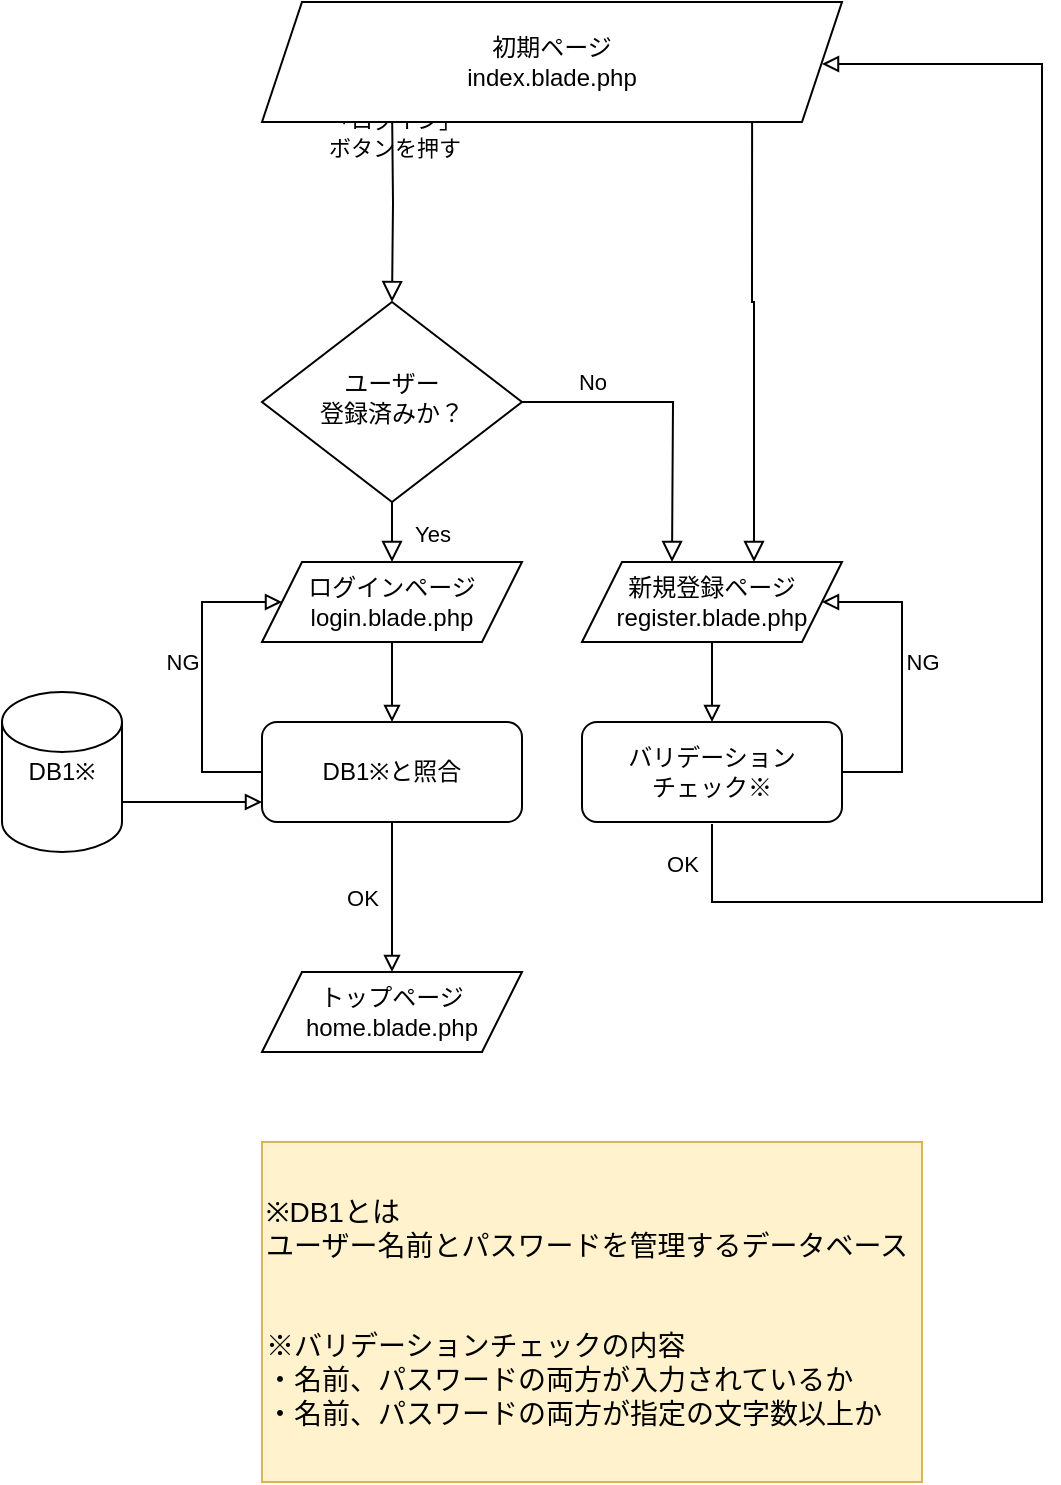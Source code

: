<mxfile version="13.6.2" type="github">
  <diagram id="C5RBs43oDa-KdzZeNtuy" name="Page-1">
    <mxGraphModel dx="622" dy="666" grid="1" gridSize="10" guides="1" tooltips="1" connect="1" arrows="1" fold="1" page="1" pageScale="1" pageWidth="827" pageHeight="1169" math="0" shadow="0">
      <root>
        <mxCell id="WIyWlLk6GJQsqaUBKTNV-0" />
        <mxCell id="WIyWlLk6GJQsqaUBKTNV-1" parent="WIyWlLk6GJQsqaUBKTNV-0" />
        <mxCell id="WIyWlLk6GJQsqaUBKTNV-2" value="「ログイン」&lt;br&gt;ボタンを押す" style="rounded=0;html=1;jettySize=auto;orthogonalLoop=1;fontSize=11;endArrow=block;endFill=0;endSize=8;strokeWidth=1;shadow=0;labelBackgroundColor=none;edgeStyle=orthogonalEdgeStyle;" parent="WIyWlLk6GJQsqaUBKTNV-1" target="WIyWlLk6GJQsqaUBKTNV-6" edge="1">
          <mxGeometry y="-35" relative="1" as="geometry">
            <mxPoint x="235" y="130" as="sourcePoint" />
            <mxPoint as="offset" />
          </mxGeometry>
        </mxCell>
        <mxCell id="WIyWlLk6GJQsqaUBKTNV-4" value="Yes" style="rounded=0;html=1;jettySize=auto;orthogonalLoop=1;fontSize=11;endArrow=block;endFill=0;endSize=8;strokeWidth=1;shadow=0;labelBackgroundColor=none;edgeStyle=orthogonalEdgeStyle;" parent="WIyWlLk6GJQsqaUBKTNV-1" source="WIyWlLk6GJQsqaUBKTNV-6" edge="1">
          <mxGeometry y="20" relative="1" as="geometry">
            <mxPoint as="offset" />
            <mxPoint x="235" y="360" as="targetPoint" />
          </mxGeometry>
        </mxCell>
        <mxCell id="WIyWlLk6GJQsqaUBKTNV-5" value="No" style="edgeStyle=orthogonalEdgeStyle;rounded=0;html=1;jettySize=auto;orthogonalLoop=1;fontSize=11;endArrow=block;endFill=0;endSize=8;strokeWidth=1;shadow=0;labelBackgroundColor=none;" parent="WIyWlLk6GJQsqaUBKTNV-1" source="WIyWlLk6GJQsqaUBKTNV-6" edge="1">
          <mxGeometry x="-0.548" y="10" relative="1" as="geometry">
            <mxPoint as="offset" />
            <mxPoint x="375" y="360" as="targetPoint" />
          </mxGeometry>
        </mxCell>
        <mxCell id="WIyWlLk6GJQsqaUBKTNV-6" value="ユーザー&lt;br&gt;登録済みか？" style="rhombus;whiteSpace=wrap;html=1;shadow=0;fontFamily=Helvetica;fontSize=12;align=center;strokeWidth=1;spacing=6;spacingTop=-4;" parent="WIyWlLk6GJQsqaUBKTNV-1" vertex="1">
          <mxGeometry x="170" y="230" width="130" height="100" as="geometry" />
        </mxCell>
        <mxCell id="3_x2MFgSif2VCrNl19pF-1" value="「新規登録」&lt;br&gt;ボタンを押す" style="rounded=0;html=1;jettySize=auto;orthogonalLoop=1;fontSize=11;endArrow=block;endFill=0;endSize=8;strokeWidth=1;shadow=0;labelBackgroundColor=none;edgeStyle=orthogonalEdgeStyle;exitX=0.845;exitY=1;exitDx=0;exitDy=0;exitPerimeter=0;" edge="1" parent="WIyWlLk6GJQsqaUBKTNV-1" source="3_x2MFgSif2VCrNl19pF-3">
          <mxGeometry x="-0.182" y="67" relative="1" as="geometry">
            <mxPoint x="375.12" y="150" as="sourcePoint" />
            <mxPoint x="416" y="360" as="targetPoint" />
            <Array as="points">
              <mxPoint x="416" y="230" />
            </Array>
            <mxPoint x="-22" y="-50" as="offset" />
          </mxGeometry>
        </mxCell>
        <mxCell id="3_x2MFgSif2VCrNl19pF-3" value="初期ページ&lt;br&gt;index.blade.php" style="shape=parallelogram;perimeter=parallelogramPerimeter;whiteSpace=wrap;html=1;fixedSize=1;" vertex="1" parent="WIyWlLk6GJQsqaUBKTNV-1">
          <mxGeometry x="170" y="80" width="290" height="60" as="geometry" />
        </mxCell>
        <mxCell id="3_x2MFgSif2VCrNl19pF-4" value="ログインページ&lt;br&gt;login.blade.php" style="shape=parallelogram;perimeter=parallelogramPerimeter;whiteSpace=wrap;html=1;fixedSize=1;" vertex="1" parent="WIyWlLk6GJQsqaUBKTNV-1">
          <mxGeometry x="170" y="360" width="130" height="40" as="geometry" />
        </mxCell>
        <mxCell id="3_x2MFgSif2VCrNl19pF-5" value="新規登録ページ&lt;br&gt;register.blade.php" style="shape=parallelogram;perimeter=parallelogramPerimeter;whiteSpace=wrap;html=1;fixedSize=1;" vertex="1" parent="WIyWlLk6GJQsqaUBKTNV-1">
          <mxGeometry x="330" y="360" width="130" height="40" as="geometry" />
        </mxCell>
        <mxCell id="3_x2MFgSif2VCrNl19pF-14" value="NG" style="edgeStyle=orthogonalEdgeStyle;rounded=0;orthogonalLoop=1;jettySize=auto;html=1;exitX=0;exitY=0.5;exitDx=0;exitDy=0;endArrow=block;endFill=0;entryX=0;entryY=0.5;entryDx=0;entryDy=0;" edge="1" parent="WIyWlLk6GJQsqaUBKTNV-1" source="3_x2MFgSif2VCrNl19pF-6" target="3_x2MFgSif2VCrNl19pF-4">
          <mxGeometry x="0.097" y="10" relative="1" as="geometry">
            <mxPoint x="140" y="370" as="targetPoint" />
            <Array as="points">
              <mxPoint x="140" y="465" />
              <mxPoint x="140" y="380" />
            </Array>
            <mxPoint as="offset" />
          </mxGeometry>
        </mxCell>
        <mxCell id="3_x2MFgSif2VCrNl19pF-6" value="DB1※と照合" style="rounded=1;whiteSpace=wrap;html=1;" vertex="1" parent="WIyWlLk6GJQsqaUBKTNV-1">
          <mxGeometry x="170" y="440" width="130" height="50" as="geometry" />
        </mxCell>
        <mxCell id="3_x2MFgSif2VCrNl19pF-10" value="" style="endArrow=block;html=1;endFill=0;exitX=0.5;exitY=1;exitDx=0;exitDy=0;entryX=0.5;entryY=0;entryDx=0;entryDy=0;" edge="1" parent="WIyWlLk6GJQsqaUBKTNV-1" source="3_x2MFgSif2VCrNl19pF-4" target="3_x2MFgSif2VCrNl19pF-6">
          <mxGeometry width="50" height="50" relative="1" as="geometry">
            <mxPoint x="360" y="560" as="sourcePoint" />
            <mxPoint x="360" y="610" as="targetPoint" />
          </mxGeometry>
        </mxCell>
        <mxCell id="3_x2MFgSif2VCrNl19pF-11" value="" style="endArrow=block;html=1;endFill=0;exitX=0.5;exitY=1;exitDx=0;exitDy=0;entryX=0.5;entryY=0;entryDx=0;entryDy=0;rounded=0;" edge="1" target="3_x2MFgSif2VCrNl19pF-12" parent="WIyWlLk6GJQsqaUBKTNV-1">
          <mxGeometry width="50" height="50" relative="1" as="geometry">
            <mxPoint x="395" y="400" as="sourcePoint" />
            <mxPoint x="520" y="610" as="targetPoint" />
          </mxGeometry>
        </mxCell>
        <mxCell id="3_x2MFgSif2VCrNl19pF-12" value="バリデーション&lt;br&gt;チェック※" style="rounded=1;whiteSpace=wrap;html=1;" vertex="1" parent="WIyWlLk6GJQsqaUBKTNV-1">
          <mxGeometry x="330" y="440" width="130" height="50" as="geometry" />
        </mxCell>
        <mxCell id="3_x2MFgSif2VCrNl19pF-15" value="NG" style="edgeStyle=orthogonalEdgeStyle;rounded=0;orthogonalLoop=1;jettySize=auto;html=1;exitX=1;exitY=0.5;exitDx=0;exitDy=0;endArrow=block;endFill=0;entryX=1;entryY=0.5;entryDx=0;entryDy=0;" edge="1" parent="WIyWlLk6GJQsqaUBKTNV-1" source="3_x2MFgSif2VCrNl19pF-12" target="3_x2MFgSif2VCrNl19pF-5">
          <mxGeometry x="0.097" y="-10" relative="1" as="geometry">
            <mxPoint x="530" y="380" as="targetPoint" />
            <mxPoint x="520" y="465" as="sourcePoint" />
            <Array as="points">
              <mxPoint x="490" y="465" />
              <mxPoint x="490" y="380" />
            </Array>
            <mxPoint as="offset" />
          </mxGeometry>
        </mxCell>
        <mxCell id="3_x2MFgSif2VCrNl19pF-16" value="OK" style="endArrow=block;html=1;endFill=0;exitX=0.5;exitY=1;exitDx=0;exitDy=0;entryX=0.5;entryY=0;entryDx=0;entryDy=0;" edge="1" parent="WIyWlLk6GJQsqaUBKTNV-1" source="3_x2MFgSif2VCrNl19pF-6" target="3_x2MFgSif2VCrNl19pF-19">
          <mxGeometry y="-15" width="50" height="50" relative="1" as="geometry">
            <mxPoint x="220" y="520" as="sourcePoint" />
            <mxPoint x="235" y="530" as="targetPoint" />
            <mxPoint as="offset" />
          </mxGeometry>
        </mxCell>
        <mxCell id="3_x2MFgSif2VCrNl19pF-17" value="OK" style="endArrow=block;html=1;endFill=0;rounded=0;entryX=1;entryY=0.5;entryDx=0;entryDy=0;" edge="1" parent="WIyWlLk6GJQsqaUBKTNV-1">
          <mxGeometry x="-0.947" y="-15" width="50" height="50" relative="1" as="geometry">
            <mxPoint x="395" y="491" as="sourcePoint" />
            <mxPoint x="450" y="111" as="targetPoint" />
            <Array as="points">
              <mxPoint x="395" y="530" />
              <mxPoint x="560" y="530" />
              <mxPoint x="560" y="111" />
            </Array>
            <mxPoint as="offset" />
          </mxGeometry>
        </mxCell>
        <mxCell id="3_x2MFgSif2VCrNl19pF-19" value="トップページ&lt;br&gt;home.blade.php" style="shape=parallelogram;perimeter=parallelogramPerimeter;whiteSpace=wrap;html=1;fixedSize=1;" vertex="1" parent="WIyWlLk6GJQsqaUBKTNV-1">
          <mxGeometry x="170" y="565" width="130" height="40" as="geometry" />
        </mxCell>
        <mxCell id="3_x2MFgSif2VCrNl19pF-20" value="&lt;font style=&quot;font-size: 14px&quot;&gt;※DB1とは&lt;br&gt;ユーザー名前とパスワードを管理するデータベース&lt;br&gt;&lt;br&gt;&lt;br&gt;※バリデーションチェックの内容&lt;br&gt;・名前、パスワードの両方が入力されているか&lt;br&gt;&lt;div&gt;・名前、パスワードの両方が指定の文字数以上か&lt;/div&gt;&lt;/font&gt;" style="text;html=1;strokeColor=#d6b656;fillColor=#fff2cc;align=left;verticalAlign=middle;whiteSpace=wrap;rounded=0;" vertex="1" parent="WIyWlLk6GJQsqaUBKTNV-1">
          <mxGeometry x="170" y="650" width="330" height="170" as="geometry" />
        </mxCell>
        <mxCell id="3_x2MFgSif2VCrNl19pF-21" value="DB1※" style="shape=cylinder2;whiteSpace=wrap;html=1;boundedLbl=1;backgroundOutline=1;size=15;verticalAlign=middle;" vertex="1" parent="WIyWlLk6GJQsqaUBKTNV-1">
          <mxGeometry x="40" y="425" width="60" height="80" as="geometry" />
        </mxCell>
        <mxCell id="3_x2MFgSif2VCrNl19pF-22" value="" style="endArrow=block;html=1;endFill=0;" edge="1" parent="WIyWlLk6GJQsqaUBKTNV-1">
          <mxGeometry width="50" height="50" relative="1" as="geometry">
            <mxPoint x="100" y="480" as="sourcePoint" />
            <mxPoint x="170" y="480" as="targetPoint" />
          </mxGeometry>
        </mxCell>
      </root>
    </mxGraphModel>
  </diagram>
</mxfile>
